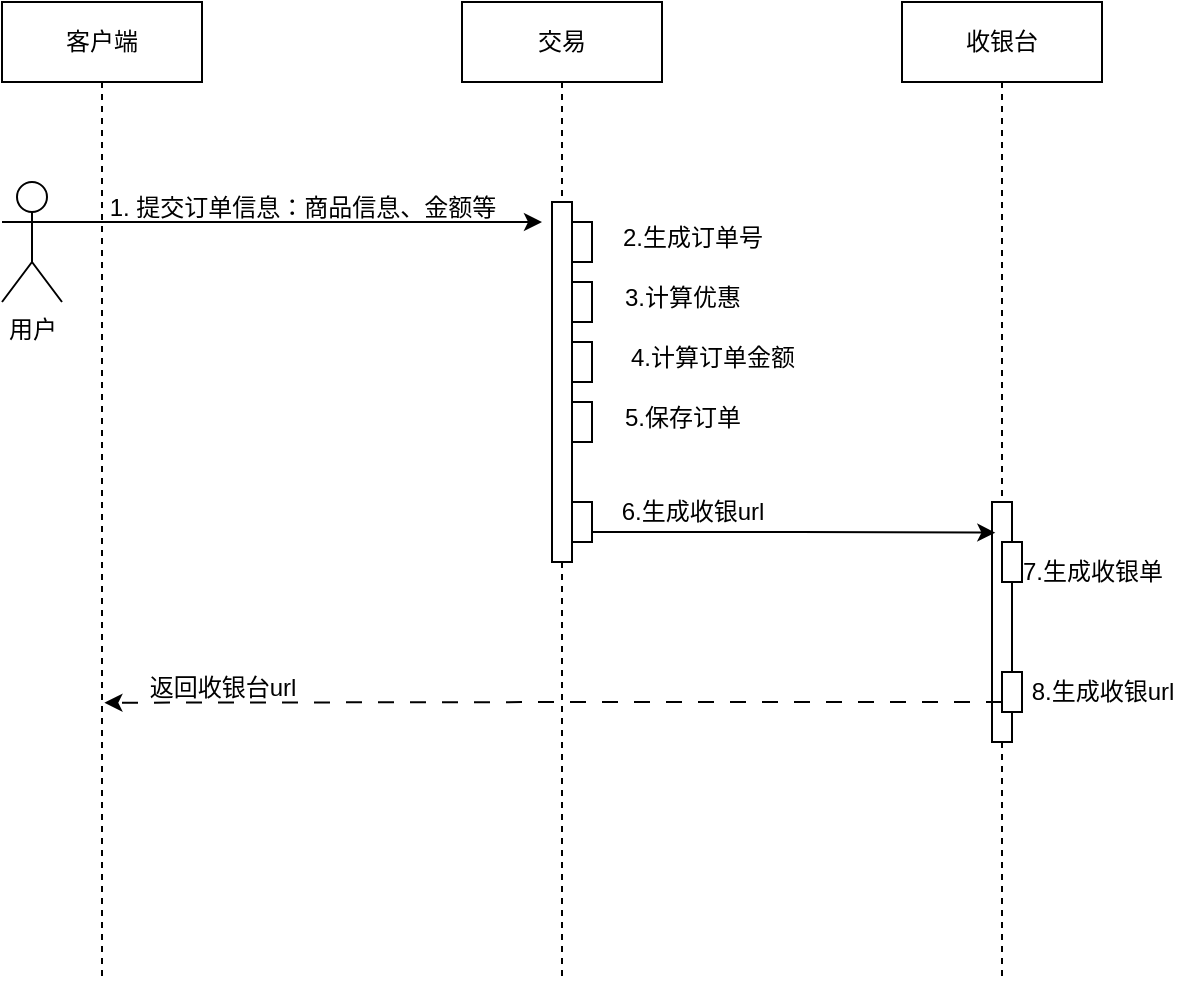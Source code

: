 <mxfile version="22.0.8" type="github" pages="3">
  <diagram name="统一下单" id="auZpU12ey8F-pe9r-_vF">
    <mxGraphModel dx="867" dy="484" grid="1" gridSize="10" guides="1" tooltips="1" connect="1" arrows="1" fold="1" page="1" pageScale="1" pageWidth="827" pageHeight="1169" math="0" shadow="0">
      <root>
        <mxCell id="0" />
        <mxCell id="1" parent="0" />
        <mxCell id="vB6uRPK6gp7dCQSiaE3m-13" value="客户端" style="shape=umlLifeline;perimeter=lifelinePerimeter;whiteSpace=wrap;html=1;container=1;dropTarget=0;collapsible=0;recursiveResize=0;outlineConnect=0;portConstraint=eastwest;newEdgeStyle={&quot;edgeStyle&quot;:&quot;elbowEdgeStyle&quot;,&quot;elbow&quot;:&quot;vertical&quot;,&quot;curved&quot;:0,&quot;rounded&quot;:0};" vertex="1" parent="1">
          <mxGeometry x="160" y="20" width="100" height="490" as="geometry" />
        </mxCell>
        <mxCell id="vB6uRPK6gp7dCQSiaE3m-14" value="交易" style="shape=umlLifeline;perimeter=lifelinePerimeter;whiteSpace=wrap;html=1;container=1;dropTarget=0;collapsible=0;recursiveResize=0;outlineConnect=0;portConstraint=eastwest;newEdgeStyle={&quot;edgeStyle&quot;:&quot;elbowEdgeStyle&quot;,&quot;elbow&quot;:&quot;vertical&quot;,&quot;curved&quot;:0,&quot;rounded&quot;:0};" vertex="1" parent="1">
          <mxGeometry x="390" y="20" width="100" height="490" as="geometry" />
        </mxCell>
        <mxCell id="vB6uRPK6gp7dCQSiaE3m-22" value="" style="html=1;points=[[0,0,0,0,5],[0,1,0,0,-5],[1,0,0,0,5],[1,1,0,0,-5]];perimeter=orthogonalPerimeter;outlineConnect=0;targetShapes=umlLifeline;portConstraint=eastwest;newEdgeStyle={&quot;curved&quot;:0,&quot;rounded&quot;:0};" vertex="1" parent="vB6uRPK6gp7dCQSiaE3m-14">
          <mxGeometry x="45" y="100" width="10" height="180" as="geometry" />
        </mxCell>
        <mxCell id="vB6uRPK6gp7dCQSiaE3m-40" value="" style="html=1;points=[[0,0,0,0,5],[0,1,0,0,-5],[1,0,0,0,5],[1,1,0,0,-5]];perimeter=orthogonalPerimeter;outlineConnect=0;targetShapes=umlLifeline;portConstraint=eastwest;newEdgeStyle={&quot;curved&quot;:0,&quot;rounded&quot;:0};" vertex="1" parent="vB6uRPK6gp7dCQSiaE3m-14">
          <mxGeometry x="55" y="110" width="10" height="20" as="geometry" />
        </mxCell>
        <mxCell id="vB6uRPK6gp7dCQSiaE3m-42" value="" style="html=1;points=[[0,0,0,0,5],[0,1,0,0,-5],[1,0,0,0,5],[1,1,0,0,-5]];perimeter=orthogonalPerimeter;outlineConnect=0;targetShapes=umlLifeline;portConstraint=eastwest;newEdgeStyle={&quot;curved&quot;:0,&quot;rounded&quot;:0};" vertex="1" parent="vB6uRPK6gp7dCQSiaE3m-14">
          <mxGeometry x="55" y="140" width="10" height="20" as="geometry" />
        </mxCell>
        <mxCell id="vB6uRPK6gp7dCQSiaE3m-43" value="" style="html=1;points=[[0,0,0,0,5],[0,1,0,0,-5],[1,0,0,0,5],[1,1,0,0,-5]];perimeter=orthogonalPerimeter;outlineConnect=0;targetShapes=umlLifeline;portConstraint=eastwest;newEdgeStyle={&quot;curved&quot;:0,&quot;rounded&quot;:0};" vertex="1" parent="vB6uRPK6gp7dCQSiaE3m-14">
          <mxGeometry x="55" y="170" width="10" height="20" as="geometry" />
        </mxCell>
        <mxCell id="vB6uRPK6gp7dCQSiaE3m-44" value="" style="html=1;points=[[0,0,0,0,5],[0,1,0,0,-5],[1,0,0,0,5],[1,1,0,0,-5]];perimeter=orthogonalPerimeter;outlineConnect=0;targetShapes=umlLifeline;portConstraint=eastwest;newEdgeStyle={&quot;curved&quot;:0,&quot;rounded&quot;:0};" vertex="1" parent="vB6uRPK6gp7dCQSiaE3m-14">
          <mxGeometry x="55" y="200" width="10" height="20" as="geometry" />
        </mxCell>
        <mxCell id="vB6uRPK6gp7dCQSiaE3m-45" value="" style="html=1;points=[[0,0,0,0,5],[0,1,0,0,-5],[1,0,0,0,5],[1,1,0,0,-5]];perimeter=orthogonalPerimeter;outlineConnect=0;targetShapes=umlLifeline;portConstraint=eastwest;newEdgeStyle={&quot;curved&quot;:0,&quot;rounded&quot;:0};" vertex="1" parent="vB6uRPK6gp7dCQSiaE3m-14">
          <mxGeometry x="55" y="250" width="10" height="20" as="geometry" />
        </mxCell>
        <mxCell id="vB6uRPK6gp7dCQSiaE3m-15" value="收银台" style="shape=umlLifeline;perimeter=lifelinePerimeter;whiteSpace=wrap;html=1;container=1;dropTarget=0;collapsible=0;recursiveResize=0;outlineConnect=0;portConstraint=eastwest;newEdgeStyle={&quot;edgeStyle&quot;:&quot;elbowEdgeStyle&quot;,&quot;elbow&quot;:&quot;vertical&quot;,&quot;curved&quot;:0,&quot;rounded&quot;:0};" vertex="1" parent="1">
          <mxGeometry x="610" y="20" width="100" height="490" as="geometry" />
        </mxCell>
        <mxCell id="vB6uRPK6gp7dCQSiaE3m-56" value="" style="html=1;points=[[0,0,0,0,5],[0,1,0,0,-5],[1,0,0,0,5],[1,1,0,0,-5]];perimeter=orthogonalPerimeter;outlineConnect=0;targetShapes=umlLifeline;portConstraint=eastwest;newEdgeStyle={&quot;curved&quot;:0,&quot;rounded&quot;:0};" vertex="1" parent="vB6uRPK6gp7dCQSiaE3m-15">
          <mxGeometry x="45" y="250" width="10" height="120" as="geometry" />
        </mxCell>
        <mxCell id="vB6uRPK6gp7dCQSiaE3m-23" style="edgeStyle=orthogonalEdgeStyle;rounded=0;orthogonalLoop=1;jettySize=auto;html=1;exitX=1;exitY=0.333;exitDx=0;exitDy=0;exitPerimeter=0;" edge="1" parent="1" source="vB6uRPK6gp7dCQSiaE3m-16">
          <mxGeometry relative="1" as="geometry">
            <mxPoint x="430" y="130" as="targetPoint" />
          </mxGeometry>
        </mxCell>
        <mxCell id="vB6uRPK6gp7dCQSiaE3m-16" value="用户" style="shape=umlActor;verticalLabelPosition=bottom;verticalAlign=top;html=1;" vertex="1" parent="1">
          <mxGeometry x="160" y="110" width="30" height="60" as="geometry" />
        </mxCell>
        <mxCell id="vB6uRPK6gp7dCQSiaE3m-24" value="1. 提交订单信息：商品信息、金额等" style="text;html=1;align=center;verticalAlign=middle;resizable=0;points=[];autosize=1;strokeColor=none;fillColor=none;" vertex="1" parent="1">
          <mxGeometry x="200" y="108" width="220" height="30" as="geometry" />
        </mxCell>
        <mxCell id="vB6uRPK6gp7dCQSiaE3m-30" value="2.生成订单号" style="text;html=1;align=center;verticalAlign=middle;resizable=0;points=[];autosize=1;strokeColor=none;fillColor=none;" vertex="1" parent="1">
          <mxGeometry x="460" y="122.5" width="90" height="30" as="geometry" />
        </mxCell>
        <mxCell id="vB6uRPK6gp7dCQSiaE3m-31" value="3.计算优惠" style="text;html=1;align=center;verticalAlign=middle;resizable=0;points=[];autosize=1;strokeColor=none;fillColor=none;" vertex="1" parent="1">
          <mxGeometry x="460" y="152.5" width="80" height="30" as="geometry" />
        </mxCell>
        <mxCell id="vB6uRPK6gp7dCQSiaE3m-33" value="5.保存订单" style="text;html=1;align=center;verticalAlign=middle;resizable=0;points=[];autosize=1;strokeColor=none;fillColor=none;" vertex="1" parent="1">
          <mxGeometry x="460" y="212.5" width="80" height="30" as="geometry" />
        </mxCell>
        <mxCell id="vB6uRPK6gp7dCQSiaE3m-35" value="4.计算订单金额" style="text;html=1;align=center;verticalAlign=middle;resizable=0;points=[];autosize=1;strokeColor=none;fillColor=none;" vertex="1" parent="1">
          <mxGeometry x="460" y="182.5" width="110" height="30" as="geometry" />
        </mxCell>
        <mxCell id="vB6uRPK6gp7dCQSiaE3m-36" value="7.生成收银单" style="text;html=1;align=center;verticalAlign=middle;resizable=0;points=[];autosize=1;strokeColor=none;fillColor=none;" vertex="1" parent="1">
          <mxGeometry x="660" y="290" width="90" height="30" as="geometry" />
        </mxCell>
        <mxCell id="vB6uRPK6gp7dCQSiaE3m-37" value="8.生成收银url" style="text;html=1;align=center;verticalAlign=middle;resizable=0;points=[];autosize=1;strokeColor=none;fillColor=none;" vertex="1" parent="1">
          <mxGeometry x="665" y="350" width="90" height="30" as="geometry" />
        </mxCell>
        <mxCell id="vB6uRPK6gp7dCQSiaE3m-38" value="6.生成收银url" style="text;html=1;align=center;verticalAlign=middle;resizable=0;points=[];autosize=1;strokeColor=none;fillColor=none;" vertex="1" parent="1">
          <mxGeometry x="460" y="260" width="90" height="30" as="geometry" />
        </mxCell>
        <mxCell id="vB6uRPK6gp7dCQSiaE3m-58" style="edgeStyle=orthogonalEdgeStyle;rounded=0;orthogonalLoop=1;jettySize=auto;html=1;curved=0;exitX=1;exitY=1;exitDx=0;exitDy=-5;exitPerimeter=0;entryX=-0.037;entryY=-0.156;entryDx=0;entryDy=0;entryPerimeter=0;" edge="1" parent="1" source="vB6uRPK6gp7dCQSiaE3m-45" target="vB6uRPK6gp7dCQSiaE3m-36">
          <mxGeometry relative="1" as="geometry" />
        </mxCell>
        <mxCell id="vB6uRPK6gp7dCQSiaE3m-59" value="" style="html=1;points=[[0,0,0,0,5],[0,1,0,0,-5],[1,0,0,0,5],[1,1,0,0,-5]];perimeter=orthogonalPerimeter;outlineConnect=0;targetShapes=umlLifeline;portConstraint=eastwest;newEdgeStyle={&quot;curved&quot;:0,&quot;rounded&quot;:0};" vertex="1" parent="1">
          <mxGeometry x="660" y="290" width="10" height="20" as="geometry" />
        </mxCell>
        <mxCell id="vB6uRPK6gp7dCQSiaE3m-60" value="" style="html=1;points=[[0,0,0,0,5],[0,1,0,0,-5],[1,0,0,0,5],[1,1,0,0,-5]];perimeter=orthogonalPerimeter;outlineConnect=0;targetShapes=umlLifeline;portConstraint=eastwest;newEdgeStyle={&quot;curved&quot;:0,&quot;rounded&quot;:0};" vertex="1" parent="1">
          <mxGeometry x="660" y="355" width="10" height="20" as="geometry" />
        </mxCell>
        <mxCell id="vB6uRPK6gp7dCQSiaE3m-61" style="edgeStyle=orthogonalEdgeStyle;rounded=0;orthogonalLoop=1;jettySize=auto;html=1;curved=0;exitX=0;exitY=1;exitDx=0;exitDy=-5;exitPerimeter=0;entryX=0.512;entryY=0.715;entryDx=0;entryDy=0;entryPerimeter=0;dashed=1;dashPattern=8 8;" edge="1" parent="1" source="vB6uRPK6gp7dCQSiaE3m-60" target="vB6uRPK6gp7dCQSiaE3m-13">
          <mxGeometry relative="1" as="geometry" />
        </mxCell>
        <mxCell id="vB6uRPK6gp7dCQSiaE3m-62" value="返回收银台url" style="text;html=1;align=center;verticalAlign=middle;resizable=0;points=[];autosize=1;strokeColor=none;fillColor=none;" vertex="1" parent="1">
          <mxGeometry x="220" y="348" width="100" height="30" as="geometry" />
        </mxCell>
      </root>
    </mxGraphModel>
  </diagram>
  <diagram id="RQIKe6WuqfLCt96eTh_f" name="交易状态更改接口">
    <mxGraphModel dx="954" dy="532" grid="1" gridSize="10" guides="1" tooltips="1" connect="1" arrows="1" fold="1" page="1" pageScale="1" pageWidth="827" pageHeight="1169" math="0" shadow="0">
      <root>
        <mxCell id="0" />
        <mxCell id="1" parent="0" />
        <mxCell id="QjeFNTEYY04HZ6W6PlvU-1" value="客户端" style="shape=umlLifeline;perimeter=lifelinePerimeter;whiteSpace=wrap;html=1;container=1;dropTarget=0;collapsible=0;recursiveResize=0;outlineConnect=0;portConstraint=eastwest;newEdgeStyle={&quot;edgeStyle&quot;:&quot;elbowEdgeStyle&quot;,&quot;elbow&quot;:&quot;vertical&quot;,&quot;curved&quot;:0,&quot;rounded&quot;:0};" vertex="1" parent="1">
          <mxGeometry x="160" y="20" width="100" height="490" as="geometry" />
        </mxCell>
        <mxCell id="QjeFNTEYY04HZ6W6PlvU-2" value="交易" style="shape=umlLifeline;perimeter=lifelinePerimeter;whiteSpace=wrap;html=1;container=1;dropTarget=0;collapsible=0;recursiveResize=0;outlineConnect=0;portConstraint=eastwest;newEdgeStyle={&quot;edgeStyle&quot;:&quot;elbowEdgeStyle&quot;,&quot;elbow&quot;:&quot;vertical&quot;,&quot;curved&quot;:0,&quot;rounded&quot;:0};" vertex="1" parent="1">
          <mxGeometry x="390" y="20" width="100" height="490" as="geometry" />
        </mxCell>
        <mxCell id="QjeFNTEYY04HZ6W6PlvU-3" value="" style="html=1;points=[[0,0,0,0,5],[0,1,0,0,-5],[1,0,0,0,5],[1,1,0,0,-5]];perimeter=orthogonalPerimeter;outlineConnect=0;targetShapes=umlLifeline;portConstraint=eastwest;newEdgeStyle={&quot;curved&quot;:0,&quot;rounded&quot;:0};" vertex="1" parent="QjeFNTEYY04HZ6W6PlvU-2">
          <mxGeometry x="45" y="100" width="10" height="180" as="geometry" />
        </mxCell>
        <mxCell id="QjeFNTEYY04HZ6W6PlvU-4" value="" style="html=1;points=[[0,0,0,0,5],[0,1,0,0,-5],[1,0,0,0,5],[1,1,0,0,-5]];perimeter=orthogonalPerimeter;outlineConnect=0;targetShapes=umlLifeline;portConstraint=eastwest;newEdgeStyle={&quot;curved&quot;:0,&quot;rounded&quot;:0};" vertex="1" parent="QjeFNTEYY04HZ6W6PlvU-2">
          <mxGeometry x="55" y="110" width="10" height="20" as="geometry" />
        </mxCell>
        <mxCell id="QjeFNTEYY04HZ6W6PlvU-5" value="" style="html=1;points=[[0,0,0,0,5],[0,1,0,0,-5],[1,0,0,0,5],[1,1,0,0,-5]];perimeter=orthogonalPerimeter;outlineConnect=0;targetShapes=umlLifeline;portConstraint=eastwest;newEdgeStyle={&quot;curved&quot;:0,&quot;rounded&quot;:0};" vertex="1" parent="QjeFNTEYY04HZ6W6PlvU-2">
          <mxGeometry x="55" y="140" width="10" height="20" as="geometry" />
        </mxCell>
        <mxCell id="QjeFNTEYY04HZ6W6PlvU-6" value="" style="html=1;points=[[0,0,0,0,5],[0,1,0,0,-5],[1,0,0,0,5],[1,1,0,0,-5]];perimeter=orthogonalPerimeter;outlineConnect=0;targetShapes=umlLifeline;portConstraint=eastwest;newEdgeStyle={&quot;curved&quot;:0,&quot;rounded&quot;:0};" vertex="1" parent="QjeFNTEYY04HZ6W6PlvU-2">
          <mxGeometry x="55" y="170" width="10" height="20" as="geometry" />
        </mxCell>
        <mxCell id="QjeFNTEYY04HZ6W6PlvU-7" value="" style="html=1;points=[[0,0,0,0,5],[0,1,0,0,-5],[1,0,0,0,5],[1,1,0,0,-5]];perimeter=orthogonalPerimeter;outlineConnect=0;targetShapes=umlLifeline;portConstraint=eastwest;newEdgeStyle={&quot;curved&quot;:0,&quot;rounded&quot;:0};" vertex="1" parent="QjeFNTEYY04HZ6W6PlvU-2">
          <mxGeometry x="55" y="200" width="10" height="20" as="geometry" />
        </mxCell>
        <mxCell id="QjeFNTEYY04HZ6W6PlvU-8" value="" style="html=1;points=[[0,0,0,0,5],[0,1,0,0,-5],[1,0,0,0,5],[1,1,0,0,-5]];perimeter=orthogonalPerimeter;outlineConnect=0;targetShapes=umlLifeline;portConstraint=eastwest;newEdgeStyle={&quot;curved&quot;:0,&quot;rounded&quot;:0};" vertex="1" parent="QjeFNTEYY04HZ6W6PlvU-2">
          <mxGeometry x="55" y="250" width="10" height="20" as="geometry" />
        </mxCell>
        <mxCell id="QjeFNTEYY04HZ6W6PlvU-9" value="收银台" style="shape=umlLifeline;perimeter=lifelinePerimeter;whiteSpace=wrap;html=1;container=1;dropTarget=0;collapsible=0;recursiveResize=0;outlineConnect=0;portConstraint=eastwest;newEdgeStyle={&quot;edgeStyle&quot;:&quot;elbowEdgeStyle&quot;,&quot;elbow&quot;:&quot;vertical&quot;,&quot;curved&quot;:0,&quot;rounded&quot;:0};" vertex="1" parent="1">
          <mxGeometry x="610" y="20" width="100" height="490" as="geometry" />
        </mxCell>
        <mxCell id="QjeFNTEYY04HZ6W6PlvU-10" value="" style="html=1;points=[[0,0,0,0,5],[0,1,0,0,-5],[1,0,0,0,5],[1,1,0,0,-5]];perimeter=orthogonalPerimeter;outlineConnect=0;targetShapes=umlLifeline;portConstraint=eastwest;newEdgeStyle={&quot;curved&quot;:0,&quot;rounded&quot;:0};" vertex="1" parent="QjeFNTEYY04HZ6W6PlvU-9">
          <mxGeometry x="45" y="250" width="10" height="120" as="geometry" />
        </mxCell>
        <mxCell id="QjeFNTEYY04HZ6W6PlvU-11" style="edgeStyle=orthogonalEdgeStyle;rounded=0;orthogonalLoop=1;jettySize=auto;html=1;exitX=1;exitY=0.333;exitDx=0;exitDy=0;exitPerimeter=0;" edge="1" parent="1" source="QjeFNTEYY04HZ6W6PlvU-12">
          <mxGeometry relative="1" as="geometry">
            <mxPoint x="430" y="130" as="targetPoint" />
          </mxGeometry>
        </mxCell>
        <mxCell id="QjeFNTEYY04HZ6W6PlvU-12" value="用户" style="shape=umlActor;verticalLabelPosition=bottom;verticalAlign=top;html=1;" vertex="1" parent="1">
          <mxGeometry x="160" y="110" width="30" height="60" as="geometry" />
        </mxCell>
        <mxCell id="QjeFNTEYY04HZ6W6PlvU-13" value="1. 提交订单信息：商品信息、金额等" style="text;html=1;align=center;verticalAlign=middle;resizable=0;points=[];autosize=1;strokeColor=none;fillColor=none;" vertex="1" parent="1">
          <mxGeometry x="200" y="108" width="220" height="30" as="geometry" />
        </mxCell>
        <mxCell id="QjeFNTEYY04HZ6W6PlvU-14" value="2.生成订单号" style="text;html=1;align=center;verticalAlign=middle;resizable=0;points=[];autosize=1;strokeColor=none;fillColor=none;" vertex="1" parent="1">
          <mxGeometry x="460" y="122.5" width="90" height="30" as="geometry" />
        </mxCell>
        <mxCell id="QjeFNTEYY04HZ6W6PlvU-15" value="3.计算优惠" style="text;html=1;align=center;verticalAlign=middle;resizable=0;points=[];autosize=1;strokeColor=none;fillColor=none;" vertex="1" parent="1">
          <mxGeometry x="460" y="152.5" width="80" height="30" as="geometry" />
        </mxCell>
        <mxCell id="QjeFNTEYY04HZ6W6PlvU-16" value="5.保存订单" style="text;html=1;align=center;verticalAlign=middle;resizable=0;points=[];autosize=1;strokeColor=none;fillColor=none;" vertex="1" parent="1">
          <mxGeometry x="460" y="212.5" width="80" height="30" as="geometry" />
        </mxCell>
        <mxCell id="QjeFNTEYY04HZ6W6PlvU-17" value="4.计算订单金额" style="text;html=1;align=center;verticalAlign=middle;resizable=0;points=[];autosize=1;strokeColor=none;fillColor=none;" vertex="1" parent="1">
          <mxGeometry x="460" y="182.5" width="110" height="30" as="geometry" />
        </mxCell>
        <mxCell id="QjeFNTEYY04HZ6W6PlvU-18" value="7.生成收银单" style="text;html=1;align=center;verticalAlign=middle;resizable=0;points=[];autosize=1;strokeColor=none;fillColor=none;" vertex="1" parent="1">
          <mxGeometry x="660" y="290" width="90" height="30" as="geometry" />
        </mxCell>
        <mxCell id="QjeFNTEYY04HZ6W6PlvU-19" value="8.生成收银url" style="text;html=1;align=center;verticalAlign=middle;resizable=0;points=[];autosize=1;strokeColor=none;fillColor=none;" vertex="1" parent="1">
          <mxGeometry x="665" y="350" width="90" height="30" as="geometry" />
        </mxCell>
        <mxCell id="QjeFNTEYY04HZ6W6PlvU-20" value="6.生成收银url" style="text;html=1;align=center;verticalAlign=middle;resizable=0;points=[];autosize=1;strokeColor=none;fillColor=none;" vertex="1" parent="1">
          <mxGeometry x="460" y="260" width="90" height="30" as="geometry" />
        </mxCell>
        <mxCell id="QjeFNTEYY04HZ6W6PlvU-21" style="edgeStyle=orthogonalEdgeStyle;rounded=0;orthogonalLoop=1;jettySize=auto;html=1;curved=0;exitX=1;exitY=1;exitDx=0;exitDy=-5;exitPerimeter=0;entryX=-0.037;entryY=-0.156;entryDx=0;entryDy=0;entryPerimeter=0;" edge="1" parent="1" source="QjeFNTEYY04HZ6W6PlvU-8" target="QjeFNTEYY04HZ6W6PlvU-18">
          <mxGeometry relative="1" as="geometry" />
        </mxCell>
        <mxCell id="QjeFNTEYY04HZ6W6PlvU-22" value="" style="html=1;points=[[0,0,0,0,5],[0,1,0,0,-5],[1,0,0,0,5],[1,1,0,0,-5]];perimeter=orthogonalPerimeter;outlineConnect=0;targetShapes=umlLifeline;portConstraint=eastwest;newEdgeStyle={&quot;curved&quot;:0,&quot;rounded&quot;:0};" vertex="1" parent="1">
          <mxGeometry x="660" y="290" width="10" height="20" as="geometry" />
        </mxCell>
        <mxCell id="QjeFNTEYY04HZ6W6PlvU-23" value="" style="html=1;points=[[0,0,0,0,5],[0,1,0,0,-5],[1,0,0,0,5],[1,1,0,0,-5]];perimeter=orthogonalPerimeter;outlineConnect=0;targetShapes=umlLifeline;portConstraint=eastwest;newEdgeStyle={&quot;curved&quot;:0,&quot;rounded&quot;:0};" vertex="1" parent="1">
          <mxGeometry x="660" y="355" width="10" height="20" as="geometry" />
        </mxCell>
        <mxCell id="QjeFNTEYY04HZ6W6PlvU-24" style="edgeStyle=orthogonalEdgeStyle;rounded=0;orthogonalLoop=1;jettySize=auto;html=1;curved=0;exitX=0;exitY=1;exitDx=0;exitDy=-5;exitPerimeter=0;entryX=0.512;entryY=0.715;entryDx=0;entryDy=0;entryPerimeter=0;dashed=1;dashPattern=8 8;" edge="1" parent="1" source="QjeFNTEYY04HZ6W6PlvU-23" target="QjeFNTEYY04HZ6W6PlvU-1">
          <mxGeometry relative="1" as="geometry" />
        </mxCell>
        <mxCell id="QjeFNTEYY04HZ6W6PlvU-25" value="返回收银台url" style="text;html=1;align=center;verticalAlign=middle;resizable=0;points=[];autosize=1;strokeColor=none;fillColor=none;" vertex="1" parent="1">
          <mxGeometry x="220" y="348" width="100" height="30" as="geometry" />
        </mxCell>
      </root>
    </mxGraphModel>
  </diagram>
  <diagram id="4ex08-WjloDtskSml2ic" name="确认收货接口">
    <mxGraphModel dx="954" dy="532" grid="1" gridSize="10" guides="1" tooltips="1" connect="1" arrows="1" fold="1" page="1" pageScale="1" pageWidth="827" pageHeight="1169" math="0" shadow="0">
      <root>
        <mxCell id="0" />
        <mxCell id="1" parent="0" />
        <mxCell id="czlMSBTfKLRwBM1l7t5w-1" value="客户端" style="shape=umlLifeline;perimeter=lifelinePerimeter;whiteSpace=wrap;html=1;container=1;dropTarget=0;collapsible=0;recursiveResize=0;outlineConnect=0;portConstraint=eastwest;newEdgeStyle={&quot;edgeStyle&quot;:&quot;elbowEdgeStyle&quot;,&quot;elbow&quot;:&quot;vertical&quot;,&quot;curved&quot;:0,&quot;rounded&quot;:0};" vertex="1" parent="1">
          <mxGeometry x="160" y="20" width="100" height="490" as="geometry" />
        </mxCell>
        <mxCell id="czlMSBTfKLRwBM1l7t5w-2" value="交易" style="shape=umlLifeline;perimeter=lifelinePerimeter;whiteSpace=wrap;html=1;container=1;dropTarget=0;collapsible=0;recursiveResize=0;outlineConnect=0;portConstraint=eastwest;newEdgeStyle={&quot;edgeStyle&quot;:&quot;elbowEdgeStyle&quot;,&quot;elbow&quot;:&quot;vertical&quot;,&quot;curved&quot;:0,&quot;rounded&quot;:0};" vertex="1" parent="1">
          <mxGeometry x="390" y="20" width="100" height="490" as="geometry" />
        </mxCell>
        <mxCell id="czlMSBTfKLRwBM1l7t5w-3" value="" style="html=1;points=[[0,0,0,0,5],[0,1,0,0,-5],[1,0,0,0,5],[1,1,0,0,-5]];perimeter=orthogonalPerimeter;outlineConnect=0;targetShapes=umlLifeline;portConstraint=eastwest;newEdgeStyle={&quot;curved&quot;:0,&quot;rounded&quot;:0};" vertex="1" parent="czlMSBTfKLRwBM1l7t5w-2">
          <mxGeometry x="45" y="100" width="10" height="180" as="geometry" />
        </mxCell>
        <mxCell id="czlMSBTfKLRwBM1l7t5w-4" value="" style="html=1;points=[[0,0,0,0,5],[0,1,0,0,-5],[1,0,0,0,5],[1,1,0,0,-5]];perimeter=orthogonalPerimeter;outlineConnect=0;targetShapes=umlLifeline;portConstraint=eastwest;newEdgeStyle={&quot;curved&quot;:0,&quot;rounded&quot;:0};" vertex="1" parent="czlMSBTfKLRwBM1l7t5w-2">
          <mxGeometry x="55" y="110" width="10" height="20" as="geometry" />
        </mxCell>
        <mxCell id="czlMSBTfKLRwBM1l7t5w-5" value="" style="html=1;points=[[0,0,0,0,5],[0,1,0,0,-5],[1,0,0,0,5],[1,1,0,0,-5]];perimeter=orthogonalPerimeter;outlineConnect=0;targetShapes=umlLifeline;portConstraint=eastwest;newEdgeStyle={&quot;curved&quot;:0,&quot;rounded&quot;:0};" vertex="1" parent="czlMSBTfKLRwBM1l7t5w-2">
          <mxGeometry x="55" y="140" width="10" height="20" as="geometry" />
        </mxCell>
        <mxCell id="czlMSBTfKLRwBM1l7t5w-6" value="" style="html=1;points=[[0,0,0,0,5],[0,1,0,0,-5],[1,0,0,0,5],[1,1,0,0,-5]];perimeter=orthogonalPerimeter;outlineConnect=0;targetShapes=umlLifeline;portConstraint=eastwest;newEdgeStyle={&quot;curved&quot;:0,&quot;rounded&quot;:0};" vertex="1" parent="czlMSBTfKLRwBM1l7t5w-2">
          <mxGeometry x="55" y="170" width="10" height="20" as="geometry" />
        </mxCell>
        <mxCell id="czlMSBTfKLRwBM1l7t5w-7" value="" style="html=1;points=[[0,0,0,0,5],[0,1,0,0,-5],[1,0,0,0,5],[1,1,0,0,-5]];perimeter=orthogonalPerimeter;outlineConnect=0;targetShapes=umlLifeline;portConstraint=eastwest;newEdgeStyle={&quot;curved&quot;:0,&quot;rounded&quot;:0};" vertex="1" parent="czlMSBTfKLRwBM1l7t5w-2">
          <mxGeometry x="55" y="200" width="10" height="20" as="geometry" />
        </mxCell>
        <mxCell id="czlMSBTfKLRwBM1l7t5w-8" value="" style="html=1;points=[[0,0,0,0,5],[0,1,0,0,-5],[1,0,0,0,5],[1,1,0,0,-5]];perimeter=orthogonalPerimeter;outlineConnect=0;targetShapes=umlLifeline;portConstraint=eastwest;newEdgeStyle={&quot;curved&quot;:0,&quot;rounded&quot;:0};" vertex="1" parent="czlMSBTfKLRwBM1l7t5w-2">
          <mxGeometry x="55" y="250" width="10" height="20" as="geometry" />
        </mxCell>
        <mxCell id="czlMSBTfKLRwBM1l7t5w-9" value="收银台" style="shape=umlLifeline;perimeter=lifelinePerimeter;whiteSpace=wrap;html=1;container=1;dropTarget=0;collapsible=0;recursiveResize=0;outlineConnect=0;portConstraint=eastwest;newEdgeStyle={&quot;edgeStyle&quot;:&quot;elbowEdgeStyle&quot;,&quot;elbow&quot;:&quot;vertical&quot;,&quot;curved&quot;:0,&quot;rounded&quot;:0};" vertex="1" parent="1">
          <mxGeometry x="610" y="20" width="100" height="490" as="geometry" />
        </mxCell>
        <mxCell id="czlMSBTfKLRwBM1l7t5w-10" value="" style="html=1;points=[[0,0,0,0,5],[0,1,0,0,-5],[1,0,0,0,5],[1,1,0,0,-5]];perimeter=orthogonalPerimeter;outlineConnect=0;targetShapes=umlLifeline;portConstraint=eastwest;newEdgeStyle={&quot;curved&quot;:0,&quot;rounded&quot;:0};" vertex="1" parent="czlMSBTfKLRwBM1l7t5w-9">
          <mxGeometry x="45" y="250" width="10" height="120" as="geometry" />
        </mxCell>
        <mxCell id="czlMSBTfKLRwBM1l7t5w-11" style="edgeStyle=orthogonalEdgeStyle;rounded=0;orthogonalLoop=1;jettySize=auto;html=1;exitX=1;exitY=0.333;exitDx=0;exitDy=0;exitPerimeter=0;" edge="1" parent="1" source="czlMSBTfKLRwBM1l7t5w-12">
          <mxGeometry relative="1" as="geometry">
            <mxPoint x="430" y="130" as="targetPoint" />
          </mxGeometry>
        </mxCell>
        <mxCell id="czlMSBTfKLRwBM1l7t5w-12" value="用户" style="shape=umlActor;verticalLabelPosition=bottom;verticalAlign=top;html=1;" vertex="1" parent="1">
          <mxGeometry x="160" y="110" width="30" height="60" as="geometry" />
        </mxCell>
        <mxCell id="czlMSBTfKLRwBM1l7t5w-13" value="1. 提交订单信息：商品信息、金额等" style="text;html=1;align=center;verticalAlign=middle;resizable=0;points=[];autosize=1;strokeColor=none;fillColor=none;" vertex="1" parent="1">
          <mxGeometry x="200" y="108" width="220" height="30" as="geometry" />
        </mxCell>
        <mxCell id="czlMSBTfKLRwBM1l7t5w-14" value="2.生成订单号" style="text;html=1;align=center;verticalAlign=middle;resizable=0;points=[];autosize=1;strokeColor=none;fillColor=none;" vertex="1" parent="1">
          <mxGeometry x="460" y="122.5" width="90" height="30" as="geometry" />
        </mxCell>
        <mxCell id="czlMSBTfKLRwBM1l7t5w-15" value="3.计算优惠" style="text;html=1;align=center;verticalAlign=middle;resizable=0;points=[];autosize=1;strokeColor=none;fillColor=none;" vertex="1" parent="1">
          <mxGeometry x="460" y="152.5" width="80" height="30" as="geometry" />
        </mxCell>
        <mxCell id="czlMSBTfKLRwBM1l7t5w-16" value="5.保存订单" style="text;html=1;align=center;verticalAlign=middle;resizable=0;points=[];autosize=1;strokeColor=none;fillColor=none;" vertex="1" parent="1">
          <mxGeometry x="460" y="212.5" width="80" height="30" as="geometry" />
        </mxCell>
        <mxCell id="czlMSBTfKLRwBM1l7t5w-17" value="4.计算订单金额" style="text;html=1;align=center;verticalAlign=middle;resizable=0;points=[];autosize=1;strokeColor=none;fillColor=none;" vertex="1" parent="1">
          <mxGeometry x="460" y="182.5" width="110" height="30" as="geometry" />
        </mxCell>
        <mxCell id="czlMSBTfKLRwBM1l7t5w-18" value="7.生成收银单" style="text;html=1;align=center;verticalAlign=middle;resizable=0;points=[];autosize=1;strokeColor=none;fillColor=none;" vertex="1" parent="1">
          <mxGeometry x="660" y="290" width="90" height="30" as="geometry" />
        </mxCell>
        <mxCell id="czlMSBTfKLRwBM1l7t5w-19" value="8.生成收银url" style="text;html=1;align=center;verticalAlign=middle;resizable=0;points=[];autosize=1;strokeColor=none;fillColor=none;" vertex="1" parent="1">
          <mxGeometry x="665" y="350" width="90" height="30" as="geometry" />
        </mxCell>
        <mxCell id="czlMSBTfKLRwBM1l7t5w-20" value="6.生成收银url" style="text;html=1;align=center;verticalAlign=middle;resizable=0;points=[];autosize=1;strokeColor=none;fillColor=none;" vertex="1" parent="1">
          <mxGeometry x="460" y="260" width="90" height="30" as="geometry" />
        </mxCell>
        <mxCell id="czlMSBTfKLRwBM1l7t5w-21" style="edgeStyle=orthogonalEdgeStyle;rounded=0;orthogonalLoop=1;jettySize=auto;html=1;curved=0;exitX=1;exitY=1;exitDx=0;exitDy=-5;exitPerimeter=0;entryX=-0.037;entryY=-0.156;entryDx=0;entryDy=0;entryPerimeter=0;" edge="1" parent="1" source="czlMSBTfKLRwBM1l7t5w-8" target="czlMSBTfKLRwBM1l7t5w-18">
          <mxGeometry relative="1" as="geometry" />
        </mxCell>
        <mxCell id="czlMSBTfKLRwBM1l7t5w-22" value="" style="html=1;points=[[0,0,0,0,5],[0,1,0,0,-5],[1,0,0,0,5],[1,1,0,0,-5]];perimeter=orthogonalPerimeter;outlineConnect=0;targetShapes=umlLifeline;portConstraint=eastwest;newEdgeStyle={&quot;curved&quot;:0,&quot;rounded&quot;:0};" vertex="1" parent="1">
          <mxGeometry x="660" y="290" width="10" height="20" as="geometry" />
        </mxCell>
        <mxCell id="czlMSBTfKLRwBM1l7t5w-23" value="" style="html=1;points=[[0,0,0,0,5],[0,1,0,0,-5],[1,0,0,0,5],[1,1,0,0,-5]];perimeter=orthogonalPerimeter;outlineConnect=0;targetShapes=umlLifeline;portConstraint=eastwest;newEdgeStyle={&quot;curved&quot;:0,&quot;rounded&quot;:0};" vertex="1" parent="1">
          <mxGeometry x="660" y="355" width="10" height="20" as="geometry" />
        </mxCell>
        <mxCell id="czlMSBTfKLRwBM1l7t5w-24" style="edgeStyle=orthogonalEdgeStyle;rounded=0;orthogonalLoop=1;jettySize=auto;html=1;curved=0;exitX=0;exitY=1;exitDx=0;exitDy=-5;exitPerimeter=0;entryX=0.512;entryY=0.715;entryDx=0;entryDy=0;entryPerimeter=0;dashed=1;dashPattern=8 8;" edge="1" parent="1" source="czlMSBTfKLRwBM1l7t5w-23" target="czlMSBTfKLRwBM1l7t5w-1">
          <mxGeometry relative="1" as="geometry" />
        </mxCell>
        <mxCell id="czlMSBTfKLRwBM1l7t5w-25" value="返回收银台url" style="text;html=1;align=center;verticalAlign=middle;resizable=0;points=[];autosize=1;strokeColor=none;fillColor=none;" vertex="1" parent="1">
          <mxGeometry x="220" y="348" width="100" height="30" as="geometry" />
        </mxCell>
      </root>
    </mxGraphModel>
  </diagram>
</mxfile>
